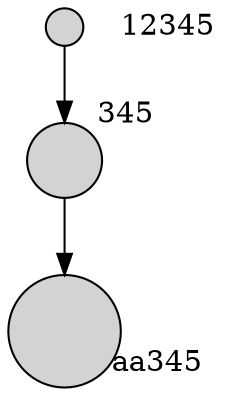 
digraph C {
  bgcolor=white
  node [shape=circle, style=filled, label=""]
  a [width=0.25]
  b [width=0.5]
  c [width=0.75]
  /* d [width=0.1, fillcolor="#00FF0002", color="#00FF0002", label="thisone"] */
  /* e [width=0.1, fillcolor="#00FF00", color="#00FF00", label="thatone"] */
  a -> b -> c // -> d -> e
  a -> a [ label="12345", color=transparent]
  /* b -> b [ taillabel="345", labelangle=90, color=transparent] */
  b -> b [ taillabel="345", labelangle=45, labeldistance=2 color=transparent]
  c -> c [ headlabel="aa345", labeldistance=2, color=transparent]
  
}
